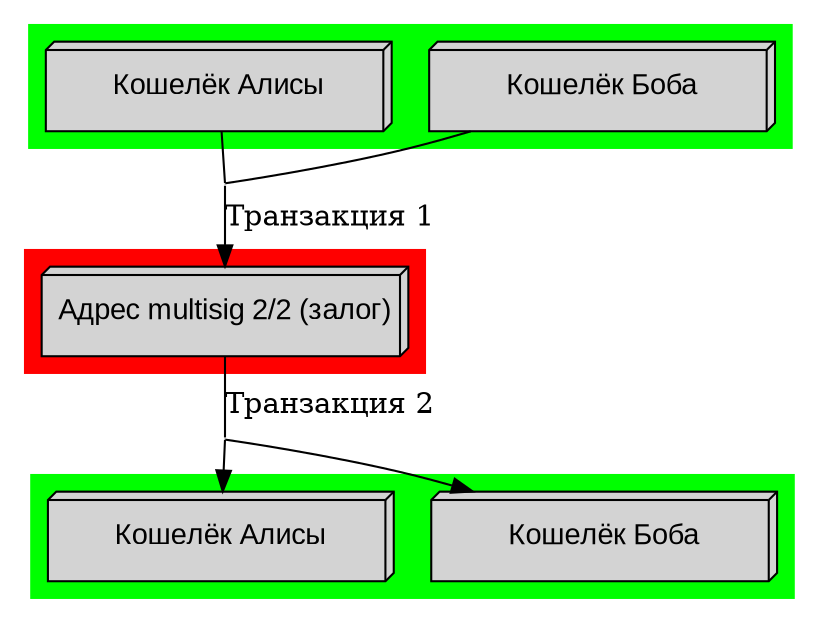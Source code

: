 digraph G {
    ranksep=0.2;
    rankdir=TB;

    node [style=filled, shape=box3d,
        width=2.3, height=0.6, fontname="Arial"];

    subgraph cluster_inputs {
        style = filled;
        color = green;
        alice_input [label="Кошелёк Алисы"];
        bob_input [label="Кошелёк Боба"];
    }

    subgraph cluster_multisig {
        style = filled;
        color = red;
        multisig_address [label="Адрес multisig 2/2 (залог)"];
    }

    subgraph cluster_outputs {
        style = filled;
        color = green;
        alice_output [label="Кошелёк Алисы"];
        bob_output [label="Кошелёк Боба"];
    }

    node[shape=none, width=0, height=0, label=""];
    edge[dir=none];
    alice_input -> dummy_input;
    bob_input -> dummy_input;
    edge[dir=forward];
    dummy_input -> multisig_address [label="Транзакция 1"];
    edge[dir=none];
    multisig_address -> dummy_output [label="Транзакция 2"];
    edge[dir=forward];
    dummy_output -> alice_output;
    dummy_output -> bob_output;
}

